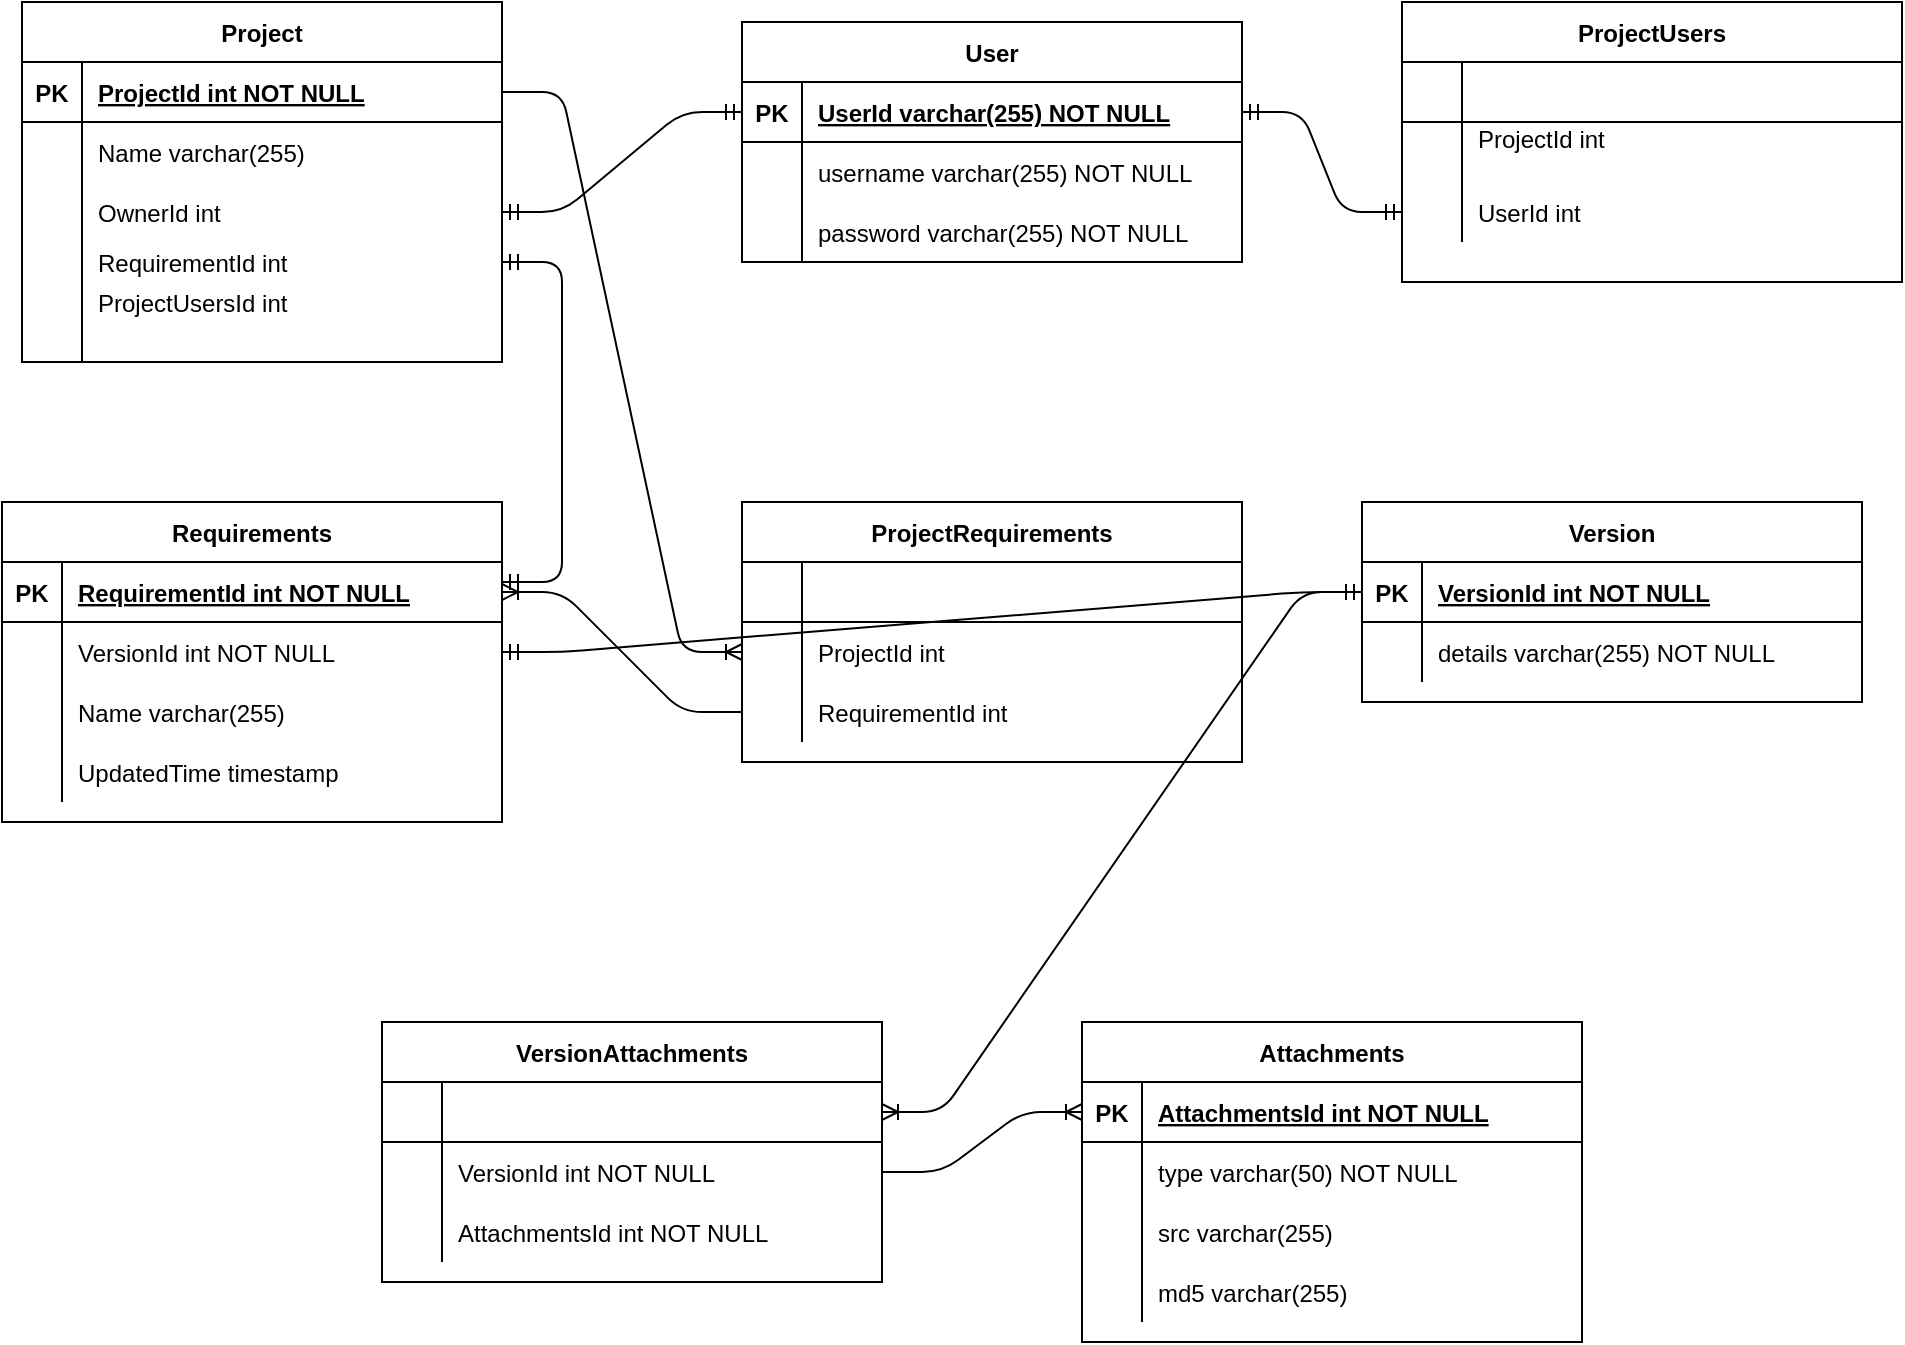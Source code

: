 <mxfile version="13.9.9" type="device"><diagram id="R2lEEEUBdFMjLlhIrx00" name="Page-1"><mxGraphModel dx="1279" dy="835" grid="1" gridSize="10" guides="1" tooltips="1" connect="1" arrows="1" fold="1" page="1" pageScale="1" pageWidth="850" pageHeight="1100" math="0" shadow="0" extFonts="Permanent Marker^https://fonts.googleapis.com/css?family=Permanent+Marker"><root><mxCell id="0"/><mxCell id="1" parent="0"/><mxCell id="C-vyLk0tnHw3VtMMgP7b-2" value="Project" style="shape=table;startSize=30;container=1;collapsible=1;childLayout=tableLayout;fixedRows=1;rowLines=0;fontStyle=1;align=center;resizeLast=1;" parent="1" vertex="1"><mxGeometry x="110" y="220" width="240" height="180" as="geometry"/></mxCell><mxCell id="C-vyLk0tnHw3VtMMgP7b-3" value="" style="shape=partialRectangle;collapsible=0;dropTarget=0;pointerEvents=0;fillColor=none;points=[[0,0.5],[1,0.5]];portConstraint=eastwest;top=0;left=0;right=0;bottom=1;" parent="C-vyLk0tnHw3VtMMgP7b-2" vertex="1"><mxGeometry y="30" width="240" height="30" as="geometry"/></mxCell><mxCell id="C-vyLk0tnHw3VtMMgP7b-4" value="PK" style="shape=partialRectangle;overflow=hidden;connectable=0;fillColor=none;top=0;left=0;bottom=0;right=0;fontStyle=1;" parent="C-vyLk0tnHw3VtMMgP7b-3" vertex="1"><mxGeometry width="30" height="30" as="geometry"/></mxCell><mxCell id="C-vyLk0tnHw3VtMMgP7b-5" value="ProjectId int NOT NULL " style="shape=partialRectangle;overflow=hidden;connectable=0;fillColor=none;top=0;left=0;bottom=0;right=0;align=left;spacingLeft=6;fontStyle=5;" parent="C-vyLk0tnHw3VtMMgP7b-3" vertex="1"><mxGeometry x="30" width="210" height="30" as="geometry"/></mxCell><mxCell id="YcKNTcetmm3lAylllDRx-58" value="" style="shape=partialRectangle;collapsible=0;dropTarget=0;pointerEvents=0;fillColor=none;top=0;left=0;bottom=0;right=0;points=[[0,0.5],[1,0.5]];portConstraint=eastwest;" vertex="1" parent="C-vyLk0tnHw3VtMMgP7b-2"><mxGeometry y="60" width="240" height="30" as="geometry"/></mxCell><mxCell id="YcKNTcetmm3lAylllDRx-59" value="" style="shape=partialRectangle;connectable=0;fillColor=none;top=0;left=0;bottom=0;right=0;editable=1;overflow=hidden;" vertex="1" parent="YcKNTcetmm3lAylllDRx-58"><mxGeometry width="30" height="30" as="geometry"/></mxCell><mxCell id="YcKNTcetmm3lAylllDRx-60" value="Name varchar(255)" style="shape=partialRectangle;connectable=0;fillColor=none;top=0;left=0;bottom=0;right=0;align=left;spacingLeft=6;overflow=hidden;" vertex="1" parent="YcKNTcetmm3lAylllDRx-58"><mxGeometry x="30" width="210" height="30" as="geometry"/></mxCell><mxCell id="YcKNTcetmm3lAylllDRx-62" value="" style="shape=partialRectangle;collapsible=0;dropTarget=0;pointerEvents=0;fillColor=none;top=0;left=0;bottom=0;right=0;points=[[0,0.5],[1,0.5]];portConstraint=eastwest;" vertex="1" parent="C-vyLk0tnHw3VtMMgP7b-2"><mxGeometry y="90" width="240" height="30" as="geometry"/></mxCell><mxCell id="YcKNTcetmm3lAylllDRx-63" value="" style="shape=partialRectangle;connectable=0;fillColor=none;top=0;left=0;bottom=0;right=0;editable=1;overflow=hidden;" vertex="1" parent="YcKNTcetmm3lAylllDRx-62"><mxGeometry width="30" height="30" as="geometry"/></mxCell><mxCell id="YcKNTcetmm3lAylllDRx-64" value="OwnerId int" style="shape=partialRectangle;connectable=0;fillColor=none;top=0;left=0;bottom=0;right=0;align=left;spacingLeft=6;overflow=hidden;" vertex="1" parent="YcKNTcetmm3lAylllDRx-62"><mxGeometry x="30" width="210" height="30" as="geometry"/></mxCell><mxCell id="YcKNTcetmm3lAylllDRx-75" value="" style="shape=partialRectangle;collapsible=0;dropTarget=0;pointerEvents=0;fillColor=none;top=0;left=0;bottom=0;right=0;points=[[0,0.5],[1,0.5]];portConstraint=eastwest;" vertex="1" parent="C-vyLk0tnHw3VtMMgP7b-2"><mxGeometry y="120" width="240" height="20" as="geometry"/></mxCell><mxCell id="YcKNTcetmm3lAylllDRx-76" value="" style="shape=partialRectangle;connectable=0;fillColor=none;top=0;left=0;bottom=0;right=0;editable=1;overflow=hidden;" vertex="1" parent="YcKNTcetmm3lAylllDRx-75"><mxGeometry width="30" height="20" as="geometry"/></mxCell><mxCell id="YcKNTcetmm3lAylllDRx-77" value="RequirementId int" style="shape=partialRectangle;connectable=0;fillColor=none;top=0;left=0;bottom=0;right=0;align=left;spacingLeft=6;overflow=hidden;" vertex="1" parent="YcKNTcetmm3lAylllDRx-75"><mxGeometry x="30" width="210" height="20" as="geometry"/></mxCell><mxCell id="YcKNTcetmm3lAylllDRx-72" value="" style="shape=partialRectangle;collapsible=0;dropTarget=0;pointerEvents=0;fillColor=none;top=0;left=0;bottom=0;right=0;points=[[0,0.5],[1,0.5]];portConstraint=eastwest;" vertex="1" parent="C-vyLk0tnHw3VtMMgP7b-2"><mxGeometry y="140" width="240" height="20" as="geometry"/></mxCell><mxCell id="YcKNTcetmm3lAylllDRx-73" value="" style="shape=partialRectangle;connectable=0;fillColor=none;top=0;left=0;bottom=0;right=0;editable=1;overflow=hidden;" vertex="1" parent="YcKNTcetmm3lAylllDRx-72"><mxGeometry width="30" height="20" as="geometry"/></mxCell><mxCell id="YcKNTcetmm3lAylllDRx-74" value="ProjectUsersId int" style="shape=partialRectangle;connectable=0;fillColor=none;top=0;left=0;bottom=0;right=0;align=left;spacingLeft=6;overflow=hidden;" vertex="1" parent="YcKNTcetmm3lAylllDRx-72"><mxGeometry x="30" width="210" height="20" as="geometry"/></mxCell><mxCell id="YcKNTcetmm3lAylllDRx-45" value="" style="shape=partialRectangle;collapsible=0;dropTarget=0;pointerEvents=0;fillColor=none;points=[[0,0.5],[1,0.5]];portConstraint=eastwest;top=0;left=0;right=0;bottom=0;" vertex="1" parent="C-vyLk0tnHw3VtMMgP7b-2"><mxGeometry y="160" width="240" height="20" as="geometry"/></mxCell><mxCell id="YcKNTcetmm3lAylllDRx-46" value="" style="shape=partialRectangle;overflow=hidden;connectable=0;fillColor=none;top=0;left=0;bottom=0;right=0;" vertex="1" parent="YcKNTcetmm3lAylllDRx-45"><mxGeometry width="30" height="20" as="geometry"/></mxCell><mxCell id="YcKNTcetmm3lAylllDRx-47" value="" style="shape=partialRectangle;overflow=hidden;connectable=0;fillColor=none;top=0;left=0;bottom=0;right=0;align=left;spacingLeft=6;" vertex="1" parent="YcKNTcetmm3lAylllDRx-45"><mxGeometry x="30" width="210" height="20" as="geometry"/></mxCell><mxCell id="C-vyLk0tnHw3VtMMgP7b-13" value="Requirements" style="shape=table;startSize=30;container=1;collapsible=1;childLayout=tableLayout;fixedRows=1;rowLines=0;fontStyle=1;align=center;resizeLast=1;" parent="1" vertex="1"><mxGeometry x="100" y="470" width="250" height="160" as="geometry"/></mxCell><mxCell id="C-vyLk0tnHw3VtMMgP7b-14" value="" style="shape=partialRectangle;collapsible=0;dropTarget=0;pointerEvents=0;fillColor=none;points=[[0,0.5],[1,0.5]];portConstraint=eastwest;top=0;left=0;right=0;bottom=1;" parent="C-vyLk0tnHw3VtMMgP7b-13" vertex="1"><mxGeometry y="30" width="250" height="30" as="geometry"/></mxCell><mxCell id="C-vyLk0tnHw3VtMMgP7b-15" value="PK" style="shape=partialRectangle;overflow=hidden;connectable=0;fillColor=none;top=0;left=0;bottom=0;right=0;fontStyle=1;" parent="C-vyLk0tnHw3VtMMgP7b-14" vertex="1"><mxGeometry width="30" height="30" as="geometry"/></mxCell><mxCell id="C-vyLk0tnHw3VtMMgP7b-16" value="RequirementId int NOT NULL" style="shape=partialRectangle;overflow=hidden;connectable=0;fillColor=none;top=0;left=0;bottom=0;right=0;align=left;spacingLeft=6;fontStyle=5;" parent="C-vyLk0tnHw3VtMMgP7b-14" vertex="1"><mxGeometry x="30" width="220" height="30" as="geometry"/></mxCell><mxCell id="C-vyLk0tnHw3VtMMgP7b-17" value="" style="shape=partialRectangle;collapsible=0;dropTarget=0;pointerEvents=0;fillColor=none;points=[[0,0.5],[1,0.5]];portConstraint=eastwest;top=0;left=0;right=0;bottom=0;" parent="C-vyLk0tnHw3VtMMgP7b-13" vertex="1"><mxGeometry y="60" width="250" height="30" as="geometry"/></mxCell><mxCell id="C-vyLk0tnHw3VtMMgP7b-18" value="" style="shape=partialRectangle;overflow=hidden;connectable=0;fillColor=none;top=0;left=0;bottom=0;right=0;" parent="C-vyLk0tnHw3VtMMgP7b-17" vertex="1"><mxGeometry width="30" height="30" as="geometry"/></mxCell><mxCell id="C-vyLk0tnHw3VtMMgP7b-19" value="VersionId int NOT NULL" style="shape=partialRectangle;overflow=hidden;connectable=0;fillColor=none;top=0;left=0;bottom=0;right=0;align=left;spacingLeft=6;" parent="C-vyLk0tnHw3VtMMgP7b-17" vertex="1"><mxGeometry x="30" width="220" height="30" as="geometry"/></mxCell><mxCell id="C-vyLk0tnHw3VtMMgP7b-20" value="" style="shape=partialRectangle;collapsible=0;dropTarget=0;pointerEvents=0;fillColor=none;points=[[0,0.5],[1,0.5]];portConstraint=eastwest;top=0;left=0;right=0;bottom=0;" parent="C-vyLk0tnHw3VtMMgP7b-13" vertex="1"><mxGeometry y="90" width="250" height="30" as="geometry"/></mxCell><mxCell id="C-vyLk0tnHw3VtMMgP7b-21" value="" style="shape=partialRectangle;overflow=hidden;connectable=0;fillColor=none;top=0;left=0;bottom=0;right=0;" parent="C-vyLk0tnHw3VtMMgP7b-20" vertex="1"><mxGeometry width="30" height="30" as="geometry"/></mxCell><mxCell id="C-vyLk0tnHw3VtMMgP7b-22" value="Name varchar(255)" style="shape=partialRectangle;overflow=hidden;connectable=0;fillColor=none;top=0;left=0;bottom=0;right=0;align=left;spacingLeft=6;" parent="C-vyLk0tnHw3VtMMgP7b-20" vertex="1"><mxGeometry x="30" width="220" height="30" as="geometry"/></mxCell><mxCell id="YcKNTcetmm3lAylllDRx-84" value="" style="shape=partialRectangle;collapsible=0;dropTarget=0;pointerEvents=0;fillColor=none;top=0;left=0;bottom=0;right=0;points=[[0,0.5],[1,0.5]];portConstraint=eastwest;" vertex="1" parent="C-vyLk0tnHw3VtMMgP7b-13"><mxGeometry y="120" width="250" height="30" as="geometry"/></mxCell><mxCell id="YcKNTcetmm3lAylllDRx-85" value="" style="shape=partialRectangle;connectable=0;fillColor=none;top=0;left=0;bottom=0;right=0;editable=1;overflow=hidden;" vertex="1" parent="YcKNTcetmm3lAylllDRx-84"><mxGeometry width="30" height="30" as="geometry"/></mxCell><mxCell id="YcKNTcetmm3lAylllDRx-86" value="UpdatedTime timestamp" style="shape=partialRectangle;connectable=0;fillColor=none;top=0;left=0;bottom=0;right=0;align=left;spacingLeft=6;overflow=hidden;" vertex="1" parent="YcKNTcetmm3lAylllDRx-84"><mxGeometry x="30" width="220" height="30" as="geometry"/></mxCell><mxCell id="C-vyLk0tnHw3VtMMgP7b-23" value="User" style="shape=table;startSize=30;container=1;collapsible=1;childLayout=tableLayout;fixedRows=1;rowLines=0;fontStyle=1;align=center;resizeLast=1;" parent="1" vertex="1"><mxGeometry x="470" y="230" width="250" height="120" as="geometry"/></mxCell><mxCell id="C-vyLk0tnHw3VtMMgP7b-24" value="" style="shape=partialRectangle;collapsible=0;dropTarget=0;pointerEvents=0;fillColor=none;points=[[0,0.5],[1,0.5]];portConstraint=eastwest;top=0;left=0;right=0;bottom=1;" parent="C-vyLk0tnHw3VtMMgP7b-23" vertex="1"><mxGeometry y="30" width="250" height="30" as="geometry"/></mxCell><mxCell id="C-vyLk0tnHw3VtMMgP7b-25" value="PK" style="shape=partialRectangle;overflow=hidden;connectable=0;fillColor=none;top=0;left=0;bottom=0;right=0;fontStyle=1;" parent="C-vyLk0tnHw3VtMMgP7b-24" vertex="1"><mxGeometry width="30" height="30" as="geometry"/></mxCell><mxCell id="C-vyLk0tnHw3VtMMgP7b-26" value="UserId varchar(255) NOT NULL" style="shape=partialRectangle;overflow=hidden;connectable=0;fillColor=none;top=0;left=0;bottom=0;right=0;align=left;spacingLeft=6;fontStyle=5;" parent="C-vyLk0tnHw3VtMMgP7b-24" vertex="1"><mxGeometry x="30" width="220" height="30" as="geometry"/></mxCell><mxCell id="C-vyLk0tnHw3VtMMgP7b-27" value="" style="shape=partialRectangle;collapsible=0;dropTarget=0;pointerEvents=0;fillColor=none;points=[[0,0.5],[1,0.5]];portConstraint=eastwest;top=0;left=0;right=0;bottom=0;" parent="C-vyLk0tnHw3VtMMgP7b-23" vertex="1"><mxGeometry y="60" width="250" height="30" as="geometry"/></mxCell><mxCell id="C-vyLk0tnHw3VtMMgP7b-28" value="" style="shape=partialRectangle;overflow=hidden;connectable=0;fillColor=none;top=0;left=0;bottom=0;right=0;" parent="C-vyLk0tnHw3VtMMgP7b-27" vertex="1"><mxGeometry width="30" height="30" as="geometry"/></mxCell><mxCell id="C-vyLk0tnHw3VtMMgP7b-29" value="username varchar(255) NOT NULL" style="shape=partialRectangle;overflow=hidden;connectable=0;fillColor=none;top=0;left=0;bottom=0;right=0;align=left;spacingLeft=6;" parent="C-vyLk0tnHw3VtMMgP7b-27" vertex="1"><mxGeometry x="30" width="220" height="30" as="geometry"/></mxCell><mxCell id="YcKNTcetmm3lAylllDRx-96" value="" style="shape=partialRectangle;collapsible=0;dropTarget=0;pointerEvents=0;fillColor=none;top=0;left=0;bottom=0;right=0;points=[[0,0.5],[1,0.5]];portConstraint=eastwest;" vertex="1" parent="C-vyLk0tnHw3VtMMgP7b-23"><mxGeometry y="90" width="250" height="30" as="geometry"/></mxCell><mxCell id="YcKNTcetmm3lAylllDRx-97" value="" style="shape=partialRectangle;connectable=0;fillColor=none;top=0;left=0;bottom=0;right=0;editable=1;overflow=hidden;" vertex="1" parent="YcKNTcetmm3lAylllDRx-96"><mxGeometry width="30" height="30" as="geometry"/></mxCell><mxCell id="YcKNTcetmm3lAylllDRx-98" value="password varchar(255) NOT NULL" style="shape=partialRectangle;connectable=0;fillColor=none;top=0;left=0;bottom=0;right=0;align=left;spacingLeft=6;overflow=hidden;" vertex="1" parent="YcKNTcetmm3lAylllDRx-96"><mxGeometry x="30" width="220" height="30" as="geometry"/></mxCell><mxCell id="YcKNTcetmm3lAylllDRx-1" value="ProjectUsers" style="shape=table;startSize=30;container=1;collapsible=1;childLayout=tableLayout;fixedRows=1;rowLines=0;fontStyle=1;align=center;resizeLast=1;" vertex="1" parent="1"><mxGeometry x="800" y="220" width="250" height="140" as="geometry"/></mxCell><mxCell id="YcKNTcetmm3lAylllDRx-2" value="" style="shape=partialRectangle;collapsible=0;dropTarget=0;pointerEvents=0;fillColor=none;points=[[0,0.5],[1,0.5]];portConstraint=eastwest;top=0;left=0;right=0;bottom=1;" vertex="1" parent="YcKNTcetmm3lAylllDRx-1"><mxGeometry y="30" width="250" height="30" as="geometry"/></mxCell><mxCell id="YcKNTcetmm3lAylllDRx-3" value="" style="shape=partialRectangle;overflow=hidden;connectable=0;fillColor=none;top=0;left=0;bottom=0;right=0;fontStyle=1;" vertex="1" parent="YcKNTcetmm3lAylllDRx-2"><mxGeometry width="30" height="30" as="geometry"/></mxCell><mxCell id="YcKNTcetmm3lAylllDRx-4" value="" style="shape=partialRectangle;overflow=hidden;connectable=0;fillColor=none;top=0;left=0;bottom=0;right=0;align=left;spacingLeft=6;fontStyle=5;" vertex="1" parent="YcKNTcetmm3lAylllDRx-2"><mxGeometry x="30" width="220" height="30" as="geometry"/></mxCell><mxCell id="YcKNTcetmm3lAylllDRx-5" value="" style="shape=partialRectangle;collapsible=0;dropTarget=0;pointerEvents=0;fillColor=none;points=[[0,0.5],[1,0.5]];portConstraint=eastwest;top=0;left=0;right=0;bottom=0;" vertex="1" parent="YcKNTcetmm3lAylllDRx-1"><mxGeometry y="60" width="250" height="30" as="geometry"/></mxCell><mxCell id="YcKNTcetmm3lAylllDRx-6" value="" style="shape=partialRectangle;overflow=hidden;connectable=0;fillColor=none;top=0;left=0;bottom=0;right=0;" vertex="1" parent="YcKNTcetmm3lAylllDRx-5"><mxGeometry width="30" height="30" as="geometry"/></mxCell><mxCell id="YcKNTcetmm3lAylllDRx-7" value="ProjectId int&#10;&#10;" style="shape=partialRectangle;overflow=hidden;connectable=0;fillColor=none;top=0;left=0;bottom=0;right=0;align=left;spacingLeft=6;" vertex="1" parent="YcKNTcetmm3lAylllDRx-5"><mxGeometry x="30" width="220" height="30" as="geometry"/></mxCell><mxCell id="YcKNTcetmm3lAylllDRx-78" value="" style="shape=partialRectangle;collapsible=0;dropTarget=0;pointerEvents=0;fillColor=none;top=0;left=0;bottom=0;right=0;points=[[0,0.5],[1,0.5]];portConstraint=eastwest;" vertex="1" parent="YcKNTcetmm3lAylllDRx-1"><mxGeometry y="90" width="250" height="30" as="geometry"/></mxCell><mxCell id="YcKNTcetmm3lAylllDRx-79" value="" style="shape=partialRectangle;connectable=0;fillColor=none;top=0;left=0;bottom=0;right=0;editable=1;overflow=hidden;" vertex="1" parent="YcKNTcetmm3lAylllDRx-78"><mxGeometry width="30" height="30" as="geometry"/></mxCell><mxCell id="YcKNTcetmm3lAylllDRx-80" value="UserId int" style="shape=partialRectangle;connectable=0;fillColor=none;top=0;left=0;bottom=0;right=0;align=left;spacingLeft=6;overflow=hidden;" vertex="1" parent="YcKNTcetmm3lAylllDRx-78"><mxGeometry x="30" width="220" height="30" as="geometry"/></mxCell><mxCell id="YcKNTcetmm3lAylllDRx-8" value="Version" style="shape=table;startSize=30;container=1;collapsible=1;childLayout=tableLayout;fixedRows=1;rowLines=0;fontStyle=1;align=center;resizeLast=1;" vertex="1" parent="1"><mxGeometry x="780" y="470" width="250" height="100" as="geometry"/></mxCell><mxCell id="YcKNTcetmm3lAylllDRx-9" value="" style="shape=partialRectangle;collapsible=0;dropTarget=0;pointerEvents=0;fillColor=none;points=[[0,0.5],[1,0.5]];portConstraint=eastwest;top=0;left=0;right=0;bottom=1;" vertex="1" parent="YcKNTcetmm3lAylllDRx-8"><mxGeometry y="30" width="250" height="30" as="geometry"/></mxCell><mxCell id="YcKNTcetmm3lAylllDRx-10" value="PK" style="shape=partialRectangle;overflow=hidden;connectable=0;fillColor=none;top=0;left=0;bottom=0;right=0;fontStyle=1;" vertex="1" parent="YcKNTcetmm3lAylllDRx-9"><mxGeometry width="30" height="30" as="geometry"/></mxCell><mxCell id="YcKNTcetmm3lAylllDRx-11" value="VersionId int NOT NULL " style="shape=partialRectangle;overflow=hidden;connectable=0;fillColor=none;top=0;left=0;bottom=0;right=0;align=left;spacingLeft=6;fontStyle=5;" vertex="1" parent="YcKNTcetmm3lAylllDRx-9"><mxGeometry x="30" width="220" height="30" as="geometry"/></mxCell><mxCell id="YcKNTcetmm3lAylllDRx-12" value="" style="shape=partialRectangle;collapsible=0;dropTarget=0;pointerEvents=0;fillColor=none;points=[[0,0.5],[1,0.5]];portConstraint=eastwest;top=0;left=0;right=0;bottom=0;" vertex="1" parent="YcKNTcetmm3lAylllDRx-8"><mxGeometry y="60" width="250" height="30" as="geometry"/></mxCell><mxCell id="YcKNTcetmm3lAylllDRx-13" value="" style="shape=partialRectangle;overflow=hidden;connectable=0;fillColor=none;top=0;left=0;bottom=0;right=0;" vertex="1" parent="YcKNTcetmm3lAylllDRx-12"><mxGeometry width="30" height="30" as="geometry"/></mxCell><mxCell id="YcKNTcetmm3lAylllDRx-14" value="details varchar(255) NOT NULL" style="shape=partialRectangle;overflow=hidden;connectable=0;fillColor=none;top=0;left=0;bottom=0;right=0;align=left;spacingLeft=6;" vertex="1" parent="YcKNTcetmm3lAylllDRx-12"><mxGeometry x="30" width="220" height="30" as="geometry"/></mxCell><mxCell id="YcKNTcetmm3lAylllDRx-15" value="ProjectRequirements" style="shape=table;startSize=30;container=1;collapsible=1;childLayout=tableLayout;fixedRows=1;rowLines=0;fontStyle=1;align=center;resizeLast=1;" vertex="1" parent="1"><mxGeometry x="470" y="470" width="250" height="130" as="geometry"/></mxCell><mxCell id="YcKNTcetmm3lAylllDRx-16" value="" style="shape=partialRectangle;collapsible=0;dropTarget=0;pointerEvents=0;fillColor=none;points=[[0,0.5],[1,0.5]];portConstraint=eastwest;top=0;left=0;right=0;bottom=1;" vertex="1" parent="YcKNTcetmm3lAylllDRx-15"><mxGeometry y="30" width="250" height="30" as="geometry"/></mxCell><mxCell id="YcKNTcetmm3lAylllDRx-17" value="" style="shape=partialRectangle;overflow=hidden;connectable=0;fillColor=none;top=0;left=0;bottom=0;right=0;fontStyle=1;" vertex="1" parent="YcKNTcetmm3lAylllDRx-16"><mxGeometry width="30" height="30" as="geometry"/></mxCell><mxCell id="YcKNTcetmm3lAylllDRx-18" value="" style="shape=partialRectangle;overflow=hidden;connectable=0;fillColor=none;top=0;left=0;bottom=0;right=0;align=left;spacingLeft=6;fontStyle=5;" vertex="1" parent="YcKNTcetmm3lAylllDRx-16"><mxGeometry x="30" width="220" height="30" as="geometry"/></mxCell><mxCell id="YcKNTcetmm3lAylllDRx-19" value="" style="shape=partialRectangle;collapsible=0;dropTarget=0;pointerEvents=0;fillColor=none;points=[[0,0.5],[1,0.5]];portConstraint=eastwest;top=0;left=0;right=0;bottom=0;" vertex="1" parent="YcKNTcetmm3lAylllDRx-15"><mxGeometry y="60" width="250" height="30" as="geometry"/></mxCell><mxCell id="YcKNTcetmm3lAylllDRx-20" value="" style="shape=partialRectangle;overflow=hidden;connectable=0;fillColor=none;top=0;left=0;bottom=0;right=0;" vertex="1" parent="YcKNTcetmm3lAylllDRx-19"><mxGeometry width="30" height="30" as="geometry"/></mxCell><mxCell id="YcKNTcetmm3lAylllDRx-21" value="ProjectId int" style="shape=partialRectangle;overflow=hidden;connectable=0;fillColor=none;top=0;left=0;bottom=0;right=0;align=left;spacingLeft=6;" vertex="1" parent="YcKNTcetmm3lAylllDRx-19"><mxGeometry x="30" width="220" height="30" as="geometry"/></mxCell><mxCell id="YcKNTcetmm3lAylllDRx-81" value="" style="shape=partialRectangle;collapsible=0;dropTarget=0;pointerEvents=0;fillColor=none;top=0;left=0;bottom=0;right=0;points=[[0,0.5],[1,0.5]];portConstraint=eastwest;" vertex="1" parent="YcKNTcetmm3lAylllDRx-15"><mxGeometry y="90" width="250" height="30" as="geometry"/></mxCell><mxCell id="YcKNTcetmm3lAylllDRx-82" value="" style="shape=partialRectangle;connectable=0;fillColor=none;top=0;left=0;bottom=0;right=0;editable=1;overflow=hidden;" vertex="1" parent="YcKNTcetmm3lAylllDRx-81"><mxGeometry width="30" height="30" as="geometry"/></mxCell><mxCell id="YcKNTcetmm3lAylllDRx-83" value="RequirementId int" style="shape=partialRectangle;connectable=0;fillColor=none;top=0;left=0;bottom=0;right=0;align=left;spacingLeft=6;overflow=hidden;" vertex="1" parent="YcKNTcetmm3lAylllDRx-81"><mxGeometry x="30" width="220" height="30" as="geometry"/></mxCell><mxCell id="YcKNTcetmm3lAylllDRx-22" value="VersionAttachments" style="shape=table;startSize=30;container=1;collapsible=1;childLayout=tableLayout;fixedRows=1;rowLines=0;fontStyle=1;align=center;resizeLast=1;" vertex="1" parent="1"><mxGeometry x="290" y="730" width="250" height="130" as="geometry"/></mxCell><mxCell id="YcKNTcetmm3lAylllDRx-23" value="" style="shape=partialRectangle;collapsible=0;dropTarget=0;pointerEvents=0;fillColor=none;points=[[0,0.5],[1,0.5]];portConstraint=eastwest;top=0;left=0;right=0;bottom=1;" vertex="1" parent="YcKNTcetmm3lAylllDRx-22"><mxGeometry y="30" width="250" height="30" as="geometry"/></mxCell><mxCell id="YcKNTcetmm3lAylllDRx-24" value="" style="shape=partialRectangle;overflow=hidden;connectable=0;fillColor=none;top=0;left=0;bottom=0;right=0;fontStyle=1;" vertex="1" parent="YcKNTcetmm3lAylllDRx-23"><mxGeometry width="30" height="30" as="geometry"/></mxCell><mxCell id="YcKNTcetmm3lAylllDRx-25" value="" style="shape=partialRectangle;overflow=hidden;connectable=0;fillColor=none;top=0;left=0;bottom=0;right=0;align=left;spacingLeft=6;fontStyle=5;" vertex="1" parent="YcKNTcetmm3lAylllDRx-23"><mxGeometry x="30" width="220" height="30" as="geometry"/></mxCell><mxCell id="YcKNTcetmm3lAylllDRx-26" value="" style="shape=partialRectangle;collapsible=0;dropTarget=0;pointerEvents=0;fillColor=none;points=[[0,0.5],[1,0.5]];portConstraint=eastwest;top=0;left=0;right=0;bottom=0;" vertex="1" parent="YcKNTcetmm3lAylllDRx-22"><mxGeometry y="60" width="250" height="30" as="geometry"/></mxCell><mxCell id="YcKNTcetmm3lAylllDRx-27" value="" style="shape=partialRectangle;overflow=hidden;connectable=0;fillColor=none;top=0;left=0;bottom=0;right=0;" vertex="1" parent="YcKNTcetmm3lAylllDRx-26"><mxGeometry width="30" height="30" as="geometry"/></mxCell><mxCell id="YcKNTcetmm3lAylllDRx-28" value="VersionId int NOT NULL" style="shape=partialRectangle;overflow=hidden;connectable=0;fillColor=none;top=0;left=0;bottom=0;right=0;align=left;spacingLeft=6;" vertex="1" parent="YcKNTcetmm3lAylllDRx-26"><mxGeometry x="30" width="220" height="30" as="geometry"/></mxCell><mxCell id="YcKNTcetmm3lAylllDRx-87" value="" style="shape=partialRectangle;collapsible=0;dropTarget=0;pointerEvents=0;fillColor=none;top=0;left=0;bottom=0;right=0;points=[[0,0.5],[1,0.5]];portConstraint=eastwest;" vertex="1" parent="YcKNTcetmm3lAylllDRx-22"><mxGeometry y="90" width="250" height="30" as="geometry"/></mxCell><mxCell id="YcKNTcetmm3lAylllDRx-88" value="" style="shape=partialRectangle;connectable=0;fillColor=none;top=0;left=0;bottom=0;right=0;editable=1;overflow=hidden;" vertex="1" parent="YcKNTcetmm3lAylllDRx-87"><mxGeometry width="30" height="30" as="geometry"/></mxCell><mxCell id="YcKNTcetmm3lAylllDRx-89" value="AttachmentsId int NOT NULL" style="shape=partialRectangle;connectable=0;fillColor=none;top=0;left=0;bottom=0;right=0;align=left;spacingLeft=6;overflow=hidden;" vertex="1" parent="YcKNTcetmm3lAylllDRx-87"><mxGeometry x="30" width="220" height="30" as="geometry"/></mxCell><mxCell id="YcKNTcetmm3lAylllDRx-29" value="Attachments" style="shape=table;startSize=30;container=1;collapsible=1;childLayout=tableLayout;fixedRows=1;rowLines=0;fontStyle=1;align=center;resizeLast=1;" vertex="1" parent="1"><mxGeometry x="640" y="730" width="250" height="160" as="geometry"/></mxCell><mxCell id="YcKNTcetmm3lAylllDRx-30" value="" style="shape=partialRectangle;collapsible=0;dropTarget=0;pointerEvents=0;fillColor=none;points=[[0,0.5],[1,0.5]];portConstraint=eastwest;top=0;left=0;right=0;bottom=1;" vertex="1" parent="YcKNTcetmm3lAylllDRx-29"><mxGeometry y="30" width="250" height="30" as="geometry"/></mxCell><mxCell id="YcKNTcetmm3lAylllDRx-31" value="PK" style="shape=partialRectangle;overflow=hidden;connectable=0;fillColor=none;top=0;left=0;bottom=0;right=0;fontStyle=1;" vertex="1" parent="YcKNTcetmm3lAylllDRx-30"><mxGeometry width="30" height="30" as="geometry"/></mxCell><mxCell id="YcKNTcetmm3lAylllDRx-32" value="AttachmentsId int NOT NULL " style="shape=partialRectangle;overflow=hidden;connectable=0;fillColor=none;top=0;left=0;bottom=0;right=0;align=left;spacingLeft=6;fontStyle=5;" vertex="1" parent="YcKNTcetmm3lAylllDRx-30"><mxGeometry x="30" width="220" height="30" as="geometry"/></mxCell><mxCell id="YcKNTcetmm3lAylllDRx-33" value="" style="shape=partialRectangle;collapsible=0;dropTarget=0;pointerEvents=0;fillColor=none;points=[[0,0.5],[1,0.5]];portConstraint=eastwest;top=0;left=0;right=0;bottom=0;" vertex="1" parent="YcKNTcetmm3lAylllDRx-29"><mxGeometry y="60" width="250" height="30" as="geometry"/></mxCell><mxCell id="YcKNTcetmm3lAylllDRx-34" value="" style="shape=partialRectangle;overflow=hidden;connectable=0;fillColor=none;top=0;left=0;bottom=0;right=0;" vertex="1" parent="YcKNTcetmm3lAylllDRx-33"><mxGeometry width="30" height="30" as="geometry"/></mxCell><mxCell id="YcKNTcetmm3lAylllDRx-35" value="type varchar(50) NOT NULL" style="shape=partialRectangle;overflow=hidden;connectable=0;fillColor=none;top=0;left=0;bottom=0;right=0;align=left;spacingLeft=6;" vertex="1" parent="YcKNTcetmm3lAylllDRx-33"><mxGeometry x="30" width="220" height="30" as="geometry"/></mxCell><mxCell id="YcKNTcetmm3lAylllDRx-90" value="" style="shape=partialRectangle;collapsible=0;dropTarget=0;pointerEvents=0;fillColor=none;top=0;left=0;bottom=0;right=0;points=[[0,0.5],[1,0.5]];portConstraint=eastwest;" vertex="1" parent="YcKNTcetmm3lAylllDRx-29"><mxGeometry y="90" width="250" height="30" as="geometry"/></mxCell><mxCell id="YcKNTcetmm3lAylllDRx-91" value="" style="shape=partialRectangle;connectable=0;fillColor=none;top=0;left=0;bottom=0;right=0;editable=1;overflow=hidden;" vertex="1" parent="YcKNTcetmm3lAylllDRx-90"><mxGeometry width="30" height="30" as="geometry"/></mxCell><mxCell id="YcKNTcetmm3lAylllDRx-92" value="src varchar(255)" style="shape=partialRectangle;connectable=0;fillColor=none;top=0;left=0;bottom=0;right=0;align=left;spacingLeft=6;overflow=hidden;" vertex="1" parent="YcKNTcetmm3lAylllDRx-90"><mxGeometry x="30" width="220" height="30" as="geometry"/></mxCell><mxCell id="YcKNTcetmm3lAylllDRx-93" value="" style="shape=partialRectangle;collapsible=0;dropTarget=0;pointerEvents=0;fillColor=none;top=0;left=0;bottom=0;right=0;points=[[0,0.5],[1,0.5]];portConstraint=eastwest;" vertex="1" parent="YcKNTcetmm3lAylllDRx-29"><mxGeometry y="120" width="250" height="30" as="geometry"/></mxCell><mxCell id="YcKNTcetmm3lAylllDRx-94" value="" style="shape=partialRectangle;connectable=0;fillColor=none;top=0;left=0;bottom=0;right=0;editable=1;overflow=hidden;" vertex="1" parent="YcKNTcetmm3lAylllDRx-93"><mxGeometry width="30" height="30" as="geometry"/></mxCell><mxCell id="YcKNTcetmm3lAylllDRx-95" value="md5 varchar(255)" style="shape=partialRectangle;connectable=0;fillColor=none;top=0;left=0;bottom=0;right=0;align=left;spacingLeft=6;overflow=hidden;" vertex="1" parent="YcKNTcetmm3lAylllDRx-93"><mxGeometry x="30" width="220" height="30" as="geometry"/></mxCell><mxCell id="YcKNTcetmm3lAylllDRx-100" value="" style="edgeStyle=entityRelationEdgeStyle;fontSize=12;html=1;endArrow=ERmandOne;startArrow=ERmandOne;entryX=0;entryY=0.5;entryDx=0;entryDy=0;exitX=1;exitY=0.5;exitDx=0;exitDy=0;" edge="1" parent="1" source="YcKNTcetmm3lAylllDRx-62" target="C-vyLk0tnHw3VtMMgP7b-24"><mxGeometry width="100" height="100" relative="1" as="geometry"><mxPoint x="320" y="380" as="sourcePoint"/><mxPoint x="420" y="280" as="targetPoint"/></mxGeometry></mxCell><mxCell id="YcKNTcetmm3lAylllDRx-103" value="" style="edgeStyle=entityRelationEdgeStyle;fontSize=12;html=1;endArrow=ERmandOne;startArrow=ERmandOne;entryX=1;entryY=0.5;entryDx=0;entryDy=0;" edge="1" parent="1" target="YcKNTcetmm3lAylllDRx-75"><mxGeometry width="100" height="100" relative="1" as="geometry"><mxPoint x="350" y="510" as="sourcePoint"/><mxPoint x="420" y="510" as="targetPoint"/></mxGeometry></mxCell><mxCell id="YcKNTcetmm3lAylllDRx-104" value="" style="edgeStyle=entityRelationEdgeStyle;fontSize=12;html=1;endArrow=ERmandOne;startArrow=ERmandOne;entryX=1;entryY=0.5;entryDx=0;entryDy=0;exitX=0;exitY=0.5;exitDx=0;exitDy=0;" edge="1" parent="1" source="YcKNTcetmm3lAylllDRx-78" target="C-vyLk0tnHw3VtMMgP7b-24"><mxGeometry width="100" height="100" relative="1" as="geometry"><mxPoint x="630" y="380" as="sourcePoint"/><mxPoint x="730" y="280" as="targetPoint"/></mxGeometry></mxCell><mxCell id="YcKNTcetmm3lAylllDRx-105" value="" style="edgeStyle=entityRelationEdgeStyle;fontSize=12;html=1;endArrow=ERoneToMany;entryX=1;entryY=0.5;entryDx=0;entryDy=0;exitX=0;exitY=0.5;exitDx=0;exitDy=0;" edge="1" parent="1" source="YcKNTcetmm3lAylllDRx-81" target="C-vyLk0tnHw3VtMMgP7b-14"><mxGeometry width="100" height="100" relative="1" as="geometry"><mxPoint x="420" y="578" as="sourcePoint"/><mxPoint x="398" y="523" as="targetPoint"/></mxGeometry></mxCell><mxCell id="YcKNTcetmm3lAylllDRx-106" value="" style="edgeStyle=entityRelationEdgeStyle;fontSize=12;html=1;endArrow=ERoneToMany;exitX=1;exitY=0.5;exitDx=0;exitDy=0;entryX=0;entryY=0.5;entryDx=0;entryDy=0;" edge="1" parent="1" source="C-vyLk0tnHw3VtMMgP7b-3" target="YcKNTcetmm3lAylllDRx-19"><mxGeometry width="100" height="100" relative="1" as="geometry"><mxPoint x="320" y="610" as="sourcePoint"/><mxPoint x="420" y="510" as="targetPoint"/></mxGeometry></mxCell><mxCell id="YcKNTcetmm3lAylllDRx-107" value="" style="edgeStyle=entityRelationEdgeStyle;fontSize=12;html=1;endArrow=ERmandOne;startArrow=ERmandOne;entryX=1;entryY=0.5;entryDx=0;entryDy=0;exitX=0;exitY=0.5;exitDx=0;exitDy=0;" edge="1" parent="1" source="YcKNTcetmm3lAylllDRx-9" target="C-vyLk0tnHw3VtMMgP7b-17"><mxGeometry width="100" height="100" relative="1" as="geometry"><mxPoint x="320" y="610" as="sourcePoint"/><mxPoint x="420" y="510" as="targetPoint"/></mxGeometry></mxCell><mxCell id="YcKNTcetmm3lAylllDRx-108" value="" style="edgeStyle=entityRelationEdgeStyle;fontSize=12;html=1;endArrow=ERoneToMany;entryX=1;entryY=0.5;entryDx=0;entryDy=0;exitX=0;exitY=0.5;exitDx=0;exitDy=0;" edge="1" parent="1" source="YcKNTcetmm3lAylllDRx-9" target="YcKNTcetmm3lAylllDRx-23"><mxGeometry width="100" height="100" relative="1" as="geometry"><mxPoint x="730" y="550" as="sourcePoint"/><mxPoint x="710" y="620" as="targetPoint"/></mxGeometry></mxCell><mxCell id="YcKNTcetmm3lAylllDRx-109" value="" style="edgeStyle=entityRelationEdgeStyle;fontSize=12;html=1;endArrow=ERoneToMany;exitX=1;exitY=0.5;exitDx=0;exitDy=0;entryX=0;entryY=0.5;entryDx=0;entryDy=0;" edge="1" parent="1" source="YcKNTcetmm3lAylllDRx-26" target="YcKNTcetmm3lAylllDRx-30"><mxGeometry width="100" height="100" relative="1" as="geometry"><mxPoint x="540" y="930" as="sourcePoint"/><mxPoint x="640" y="830" as="targetPoint"/></mxGeometry></mxCell></root></mxGraphModel></diagram></mxfile>